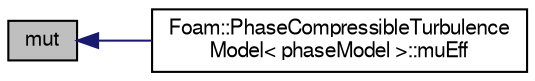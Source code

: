 digraph "mut"
{
  bgcolor="transparent";
  edge [fontname="FreeSans",fontsize="10",labelfontname="FreeSans",labelfontsize="10"];
  node [fontname="FreeSans",fontsize="10",shape=record];
  rankdir="LR";
  Node13 [label="mut",height=0.2,width=0.4,color="black", fillcolor="grey75", style="filled", fontcolor="black"];
  Node13 -> Node14 [dir="back",color="midnightblue",fontsize="10",style="solid",fontname="FreeSans"];
  Node14 [label="Foam::PhaseCompressibleTurbulence\lModel\< phaseModel \>::muEff",height=0.2,width=0.4,color="black",URL="$a31178.html#aa206832eff83026a00ef917343447f26",tooltip="Return the effective dynamic viscosity. "];
}
